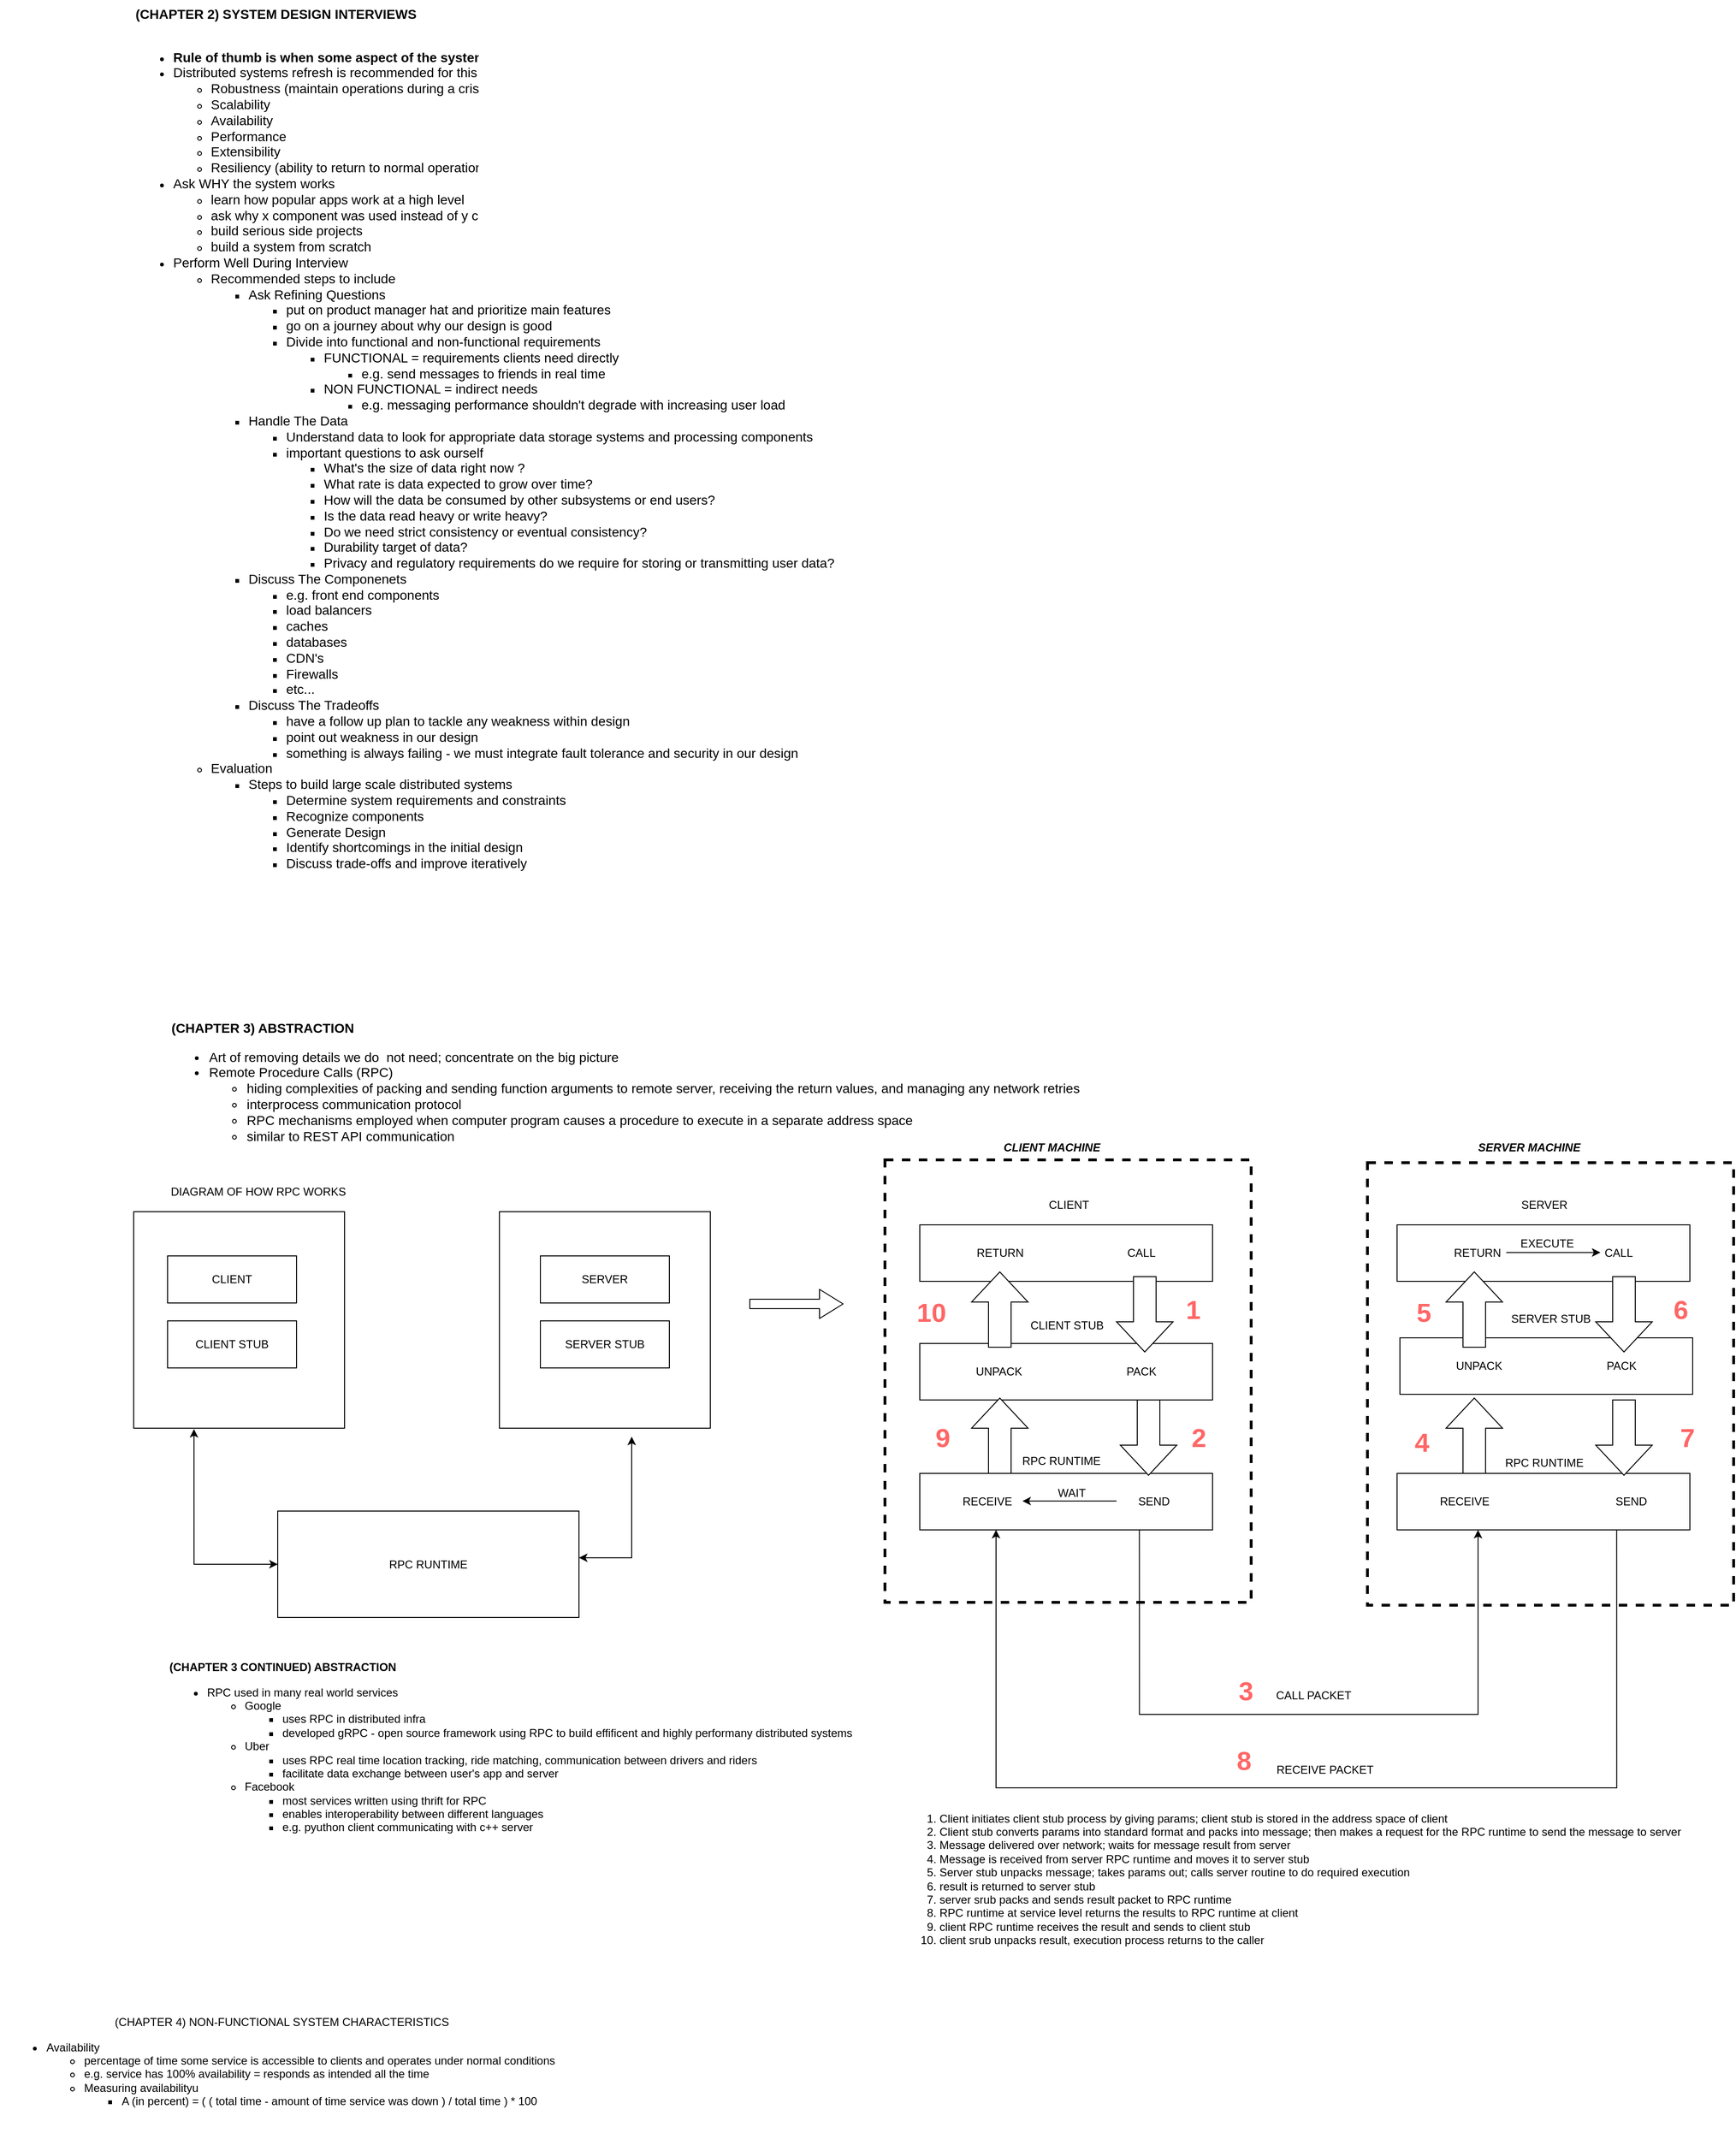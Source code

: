 <mxfile version="24.4.6" type="device">
  <diagram name="Page-1" id="mqSlGxhzuqs3_dw6EDk-">
    <mxGraphModel dx="3161" dy="2167" grid="0" gridSize="10" guides="1" tooltips="1" connect="1" arrows="1" fold="1" page="1" pageScale="1" pageWidth="850" pageHeight="1100" math="0" shadow="0">
      <root>
        <mxCell id="0" />
        <mxCell id="1" parent="0" />
        <mxCell id="9GiX7k3YX_MBMq_r-eMD-21" value="" style="whiteSpace=wrap;html=1;dashed=1;strokeWidth=3;" vertex="1" parent="1">
          <mxGeometry x="490.5" y="158" width="389" height="470" as="geometry" />
        </mxCell>
        <mxCell id="9GiX7k3YX_MBMq_r-eMD-20" value="" style="whiteSpace=wrap;html=1;dashed=1;strokeWidth=3;" vertex="1" parent="1">
          <mxGeometry x="-22" y="155" width="389" height="470" as="geometry" />
        </mxCell>
        <mxCell id="9GiX7k3YX_MBMq_r-eMD-9" value="" style="whiteSpace=wrap;html=1;" vertex="1" parent="1">
          <mxGeometry x="-431.5" y="210" width="224" height="230" as="geometry" />
        </mxCell>
        <mxCell id="9GiX7k3YX_MBMq_r-eMD-8" value="" style="whiteSpace=wrap;html=1;" vertex="1" parent="1">
          <mxGeometry x="-820" y="210" width="224" height="230" as="geometry" />
        </mxCell>
        <mxCell id="sw1e_gQs27e_M16vDIyy-1" value="&lt;span style=&quot;font-size: 14px;&quot;&gt;&lt;b&gt;(CHAPTER 2) SYSTEM DESIGN INTERVIEWS&amp;nbsp;&lt;/b&gt;&lt;/span&gt;&lt;div&gt;&lt;span style=&quot;font-size: 14px;&quot;&gt;&lt;b&gt;&lt;br&gt;&lt;/b&gt;&lt;/span&gt;&lt;/div&gt;&lt;div&gt;&lt;ul&gt;&lt;li&gt;&lt;span style=&quot;font-size: 14px;&quot;&gt;&lt;b&gt;Rule of thumb is when some aspect of the system increases by a factor of 10 or more, the same design might not hold and might require change&amp;nbsp;&lt;/b&gt;&lt;/span&gt;&lt;/li&gt;&lt;li&gt;&lt;span style=&quot;font-size: 14px;&quot;&gt;Distributed systems refresh is recommended for this course&amp;nbsp;&lt;/span&gt;&lt;/li&gt;&lt;ul&gt;&lt;li&gt;&lt;span style=&quot;font-size: 14px;&quot;&gt;Robustness (maintain operations during a crisis)&lt;/span&gt;&lt;/li&gt;&lt;li&gt;&lt;span style=&quot;font-size: 14px;&quot;&gt;Scalability&lt;/span&gt;&lt;/li&gt;&lt;li&gt;&lt;span style=&quot;font-size: 14px;&quot;&gt;Availability&lt;/span&gt;&lt;/li&gt;&lt;li&gt;&lt;span style=&quot;font-size: 14px;&quot;&gt;Performance&amp;nbsp;&lt;/span&gt;&lt;/li&gt;&lt;li&gt;&lt;span style=&quot;font-size: 14px;&quot;&gt;Extensibility&lt;/span&gt;&lt;/li&gt;&lt;li&gt;&lt;span style=&quot;font-size: 14px;&quot;&gt;Resiliency (ability to return to normal operations over an acceptable period of time post disruption&lt;/span&gt;&lt;/li&gt;&lt;/ul&gt;&lt;li&gt;&lt;span style=&quot;font-size: 14px;&quot;&gt;Ask WHY the system works&amp;nbsp;&lt;/span&gt;&lt;/li&gt;&lt;ul&gt;&lt;li&gt;&lt;span style=&quot;font-size: 14px;&quot;&gt;learn how popular apps work at a high level&amp;nbsp;&lt;/span&gt;&lt;/li&gt;&lt;li&gt;&lt;span style=&quot;font-size: 14px;&quot;&gt;ask why x component was used instead of y component&amp;nbsp;&lt;/span&gt;&lt;/li&gt;&lt;li&gt;&lt;span style=&quot;font-size: 14px;&quot;&gt;build serious side projects&lt;/span&gt;&lt;/li&gt;&lt;li&gt;&lt;span style=&quot;font-size: 14px;&quot;&gt;build a system from scratch&amp;nbsp;&lt;/span&gt;&lt;/li&gt;&lt;/ul&gt;&lt;li&gt;&lt;span style=&quot;font-size: 14px;&quot;&gt;Perform Well During Interview&amp;nbsp;&lt;/span&gt;&lt;/li&gt;&lt;ul&gt;&lt;li&gt;&lt;span style=&quot;font-size: 14px;&quot;&gt;Recommended steps to include&amp;nbsp;&lt;/span&gt;&lt;/li&gt;&lt;ul&gt;&lt;li&gt;&lt;span style=&quot;font-size: 14px;&quot;&gt;Ask Refining Questions&amp;nbsp;&lt;/span&gt;&lt;/li&gt;&lt;ul&gt;&lt;li&gt;&lt;span style=&quot;font-size: 14px;&quot;&gt;put on product manager hat and prioritize main features&amp;nbsp;&lt;/span&gt;&lt;/li&gt;&lt;li&gt;&lt;span style=&quot;font-size: 14px;&quot;&gt;go on a journey about why our design is good&amp;nbsp;&lt;/span&gt;&lt;/li&gt;&lt;li&gt;&lt;span style=&quot;font-size: 14px;&quot;&gt;Divide into functional and non-functional requirements&amp;nbsp;&lt;/span&gt;&lt;/li&gt;&lt;ul&gt;&lt;li&gt;&lt;span style=&quot;font-size: 14px;&quot;&gt;FUNCTIONAL = requirements clients need directly&amp;nbsp;&lt;/span&gt;&lt;/li&gt;&lt;ul&gt;&lt;li&gt;&lt;span style=&quot;font-size: 14px;&quot;&gt;e.g. send messages to friends in real time&lt;/span&gt;&lt;/li&gt;&lt;/ul&gt;&lt;li&gt;&lt;span style=&quot;font-size: 14px;&quot;&gt;NON FUNCTIONAL = indirect needs&amp;nbsp;&lt;/span&gt;&lt;/li&gt;&lt;ul&gt;&lt;li&gt;&lt;span style=&quot;font-size: 14px;&quot;&gt;e.g. messaging performance shouldn&#39;t degrade with increasing user load&amp;nbsp;&lt;/span&gt;&lt;/li&gt;&lt;/ul&gt;&lt;/ul&gt;&lt;/ul&gt;&lt;li&gt;&lt;span style=&quot;font-size: 14px;&quot;&gt;Handle The Data&amp;nbsp;&lt;/span&gt;&lt;/li&gt;&lt;ul&gt;&lt;li&gt;&lt;span style=&quot;font-size: 14px;&quot;&gt;Understand data to look for appropriate data storage systems and processing components&amp;nbsp;&lt;/span&gt;&lt;/li&gt;&lt;li&gt;&lt;span style=&quot;font-size: 14px;&quot;&gt;important questions to ask ourself&amp;nbsp;&lt;/span&gt;&lt;/li&gt;&lt;ul&gt;&lt;li&gt;&lt;span style=&quot;font-size: 14px;&quot;&gt;What&#39;s the size of data right now ?&lt;/span&gt;&lt;/li&gt;&lt;li&gt;&lt;span style=&quot;font-size: 14px;&quot;&gt;What rate is data expected to grow over time?&lt;/span&gt;&lt;/li&gt;&lt;li&gt;&lt;span style=&quot;font-size: 14px;&quot;&gt;How will the data be consumed by other subsystems or end users?&lt;/span&gt;&lt;/li&gt;&lt;li&gt;&lt;span style=&quot;font-size: 14px;&quot;&gt;Is the data read heavy or write heavy?&lt;/span&gt;&lt;/li&gt;&lt;li&gt;&lt;span style=&quot;font-size: 14px;&quot;&gt;Do we need strict consistency or eventual consistency?&lt;/span&gt;&lt;/li&gt;&lt;li&gt;&lt;span style=&quot;font-size: 14px;&quot;&gt;Durability target of data?&lt;/span&gt;&lt;/li&gt;&lt;li&gt;&lt;span style=&quot;font-size: 14px;&quot;&gt;Privacy and regulatory requirements do we require for storing or transmitting user data?&lt;/span&gt;&lt;/li&gt;&lt;/ul&gt;&lt;/ul&gt;&lt;li&gt;&lt;span style=&quot;font-size: 14px;&quot;&gt;Discuss The Componenets&lt;/span&gt;&lt;/li&gt;&lt;ul&gt;&lt;li&gt;&lt;span style=&quot;font-size: 14px;&quot;&gt;e.g. front end components&lt;/span&gt;&lt;/li&gt;&lt;li&gt;&lt;span style=&quot;font-size: 14px;&quot;&gt;load balancers&lt;/span&gt;&lt;/li&gt;&lt;li&gt;&lt;span style=&quot;font-size: 14px;&quot;&gt;caches&lt;/span&gt;&lt;/li&gt;&lt;li&gt;&lt;span style=&quot;font-size: 14px;&quot;&gt;databases&lt;/span&gt;&lt;/li&gt;&lt;li&gt;&lt;span style=&quot;font-size: 14px;&quot;&gt;CDN&#39;s&lt;/span&gt;&lt;/li&gt;&lt;li&gt;&lt;span style=&quot;font-size: 14px;&quot;&gt;Firewalls&lt;/span&gt;&lt;/li&gt;&lt;li&gt;&lt;span style=&quot;font-size: 14px;&quot;&gt;etc...&lt;/span&gt;&lt;/li&gt;&lt;/ul&gt;&lt;li&gt;&lt;span style=&quot;font-size: 14px;&quot;&gt;Discuss The Tradeoffs&lt;/span&gt;&lt;/li&gt;&lt;ul&gt;&lt;li&gt;&lt;span style=&quot;font-size: 14px;&quot;&gt;have a follow up plan to tackle any weakness within design&amp;nbsp;&lt;/span&gt;&lt;/li&gt;&lt;li&gt;&lt;span style=&quot;font-size: 14px;&quot;&gt;point out weakness in our design&amp;nbsp;&lt;/span&gt;&lt;/li&gt;&lt;li&gt;&lt;span style=&quot;font-size: 14px;&quot;&gt;something is always failing - we must integrate fault tolerance and security in our design&lt;/span&gt;&lt;/li&gt;&lt;/ul&gt;&lt;/ul&gt;&lt;li&gt;&lt;span style=&quot;font-size: 14px;&quot;&gt;Evaluation&lt;/span&gt;&lt;/li&gt;&lt;ul&gt;&lt;li&gt;&lt;span style=&quot;font-size: 14px;&quot;&gt;Steps to build large scale distributed systems&amp;nbsp;&lt;/span&gt;&lt;/li&gt;&lt;ul&gt;&lt;li&gt;&lt;span style=&quot;font-size: 14px;&quot;&gt;Determine system requirements and constraints&amp;nbsp;&lt;/span&gt;&lt;/li&gt;&lt;li&gt;&lt;span style=&quot;font-size: 14px;&quot;&gt;Recognize components&amp;nbsp;&lt;/span&gt;&lt;/li&gt;&lt;li&gt;&lt;span style=&quot;font-size: 14px;&quot;&gt;Generate Design&amp;nbsp;&lt;/span&gt;&lt;/li&gt;&lt;li&gt;&lt;span style=&quot;font-size: 14px;&quot;&gt;Identify shortcomings in the initial design&amp;nbsp;&lt;/span&gt;&lt;/li&gt;&lt;li&gt;&lt;span style=&quot;font-size: 14px;&quot;&gt;Discuss trade-offs and improve iteratively&lt;/span&gt;&lt;/li&gt;&lt;/ul&gt;&lt;/ul&gt;&lt;/ul&gt;&lt;/ul&gt;&lt;/div&gt;" style="text;whiteSpace=wrap;html=1;" parent="1" vertex="1">
          <mxGeometry x="-820" y="-1077" width="1030" height="991" as="geometry" />
        </mxCell>
        <mxCell id="sw1e_gQs27e_M16vDIyy-2" value="&lt;div style=&quot;text-align: left; font-size: 14px;&quot;&gt;&lt;b style=&quot;background-color: initial;&quot;&gt;&lt;font style=&quot;font-size: 14px;&quot;&gt;(CHAPTER 3) ABSTRACTION&amp;nbsp;&lt;/font&gt;&lt;/b&gt;&lt;/div&gt;&lt;div style=&quot;font-size: 14px;&quot;&gt;&lt;ul style=&quot;&quot;&gt;&lt;li style=&quot;text-align: left;&quot;&gt;Art of removing details we do&amp;nbsp; not need; concentrate on the big picture&lt;/li&gt;&lt;li style=&quot;text-align: left;&quot;&gt;Remote Procedure Calls (RPC)&lt;/li&gt;&lt;ul&gt;&lt;li style=&quot;text-align: left;&quot;&gt;hiding complexities of packing and sending function arguments to remote server, receiving the return values, and managing any network retries&amp;nbsp;&lt;/li&gt;&lt;li style=&quot;text-align: left;&quot;&gt;interprocess communication protocol&amp;nbsp;&lt;/li&gt;&lt;li style=&quot;text-align: left;&quot;&gt;RPC mechanisms employed when computer program causes a procedure to execute in a separate address space&amp;nbsp;&lt;/li&gt;&lt;li style=&quot;text-align: left;&quot;&gt;similar to REST API communication&amp;nbsp;&lt;/li&gt;&lt;/ul&gt;&lt;/ul&gt;&lt;/div&gt;" style="text;html=1;align=center;verticalAlign=middle;resizable=0;points=[];autosize=1;strokeColor=none;fillColor=none;" parent="1" vertex="1">
          <mxGeometry x="-790" width="987" height="158" as="geometry" />
        </mxCell>
        <mxCell id="9GiX7k3YX_MBMq_r-eMD-2" value="DIAGRAM OF HOW RPC WORKS" style="text;html=1;align=center;verticalAlign=middle;resizable=0;points=[];autosize=1;strokeColor=none;fillColor=none;" vertex="1" parent="1">
          <mxGeometry x="-790" y="176" width="204" height="26" as="geometry" />
        </mxCell>
        <mxCell id="9GiX7k3YX_MBMq_r-eMD-3" value="CLIENT" style="whiteSpace=wrap;html=1;" vertex="1" parent="1">
          <mxGeometry x="-784" y="257" width="137" height="50" as="geometry" />
        </mxCell>
        <mxCell id="9GiX7k3YX_MBMq_r-eMD-5" value="CLIENT STUB" style="whiteSpace=wrap;html=1;" vertex="1" parent="1">
          <mxGeometry x="-784" y="326" width="137" height="50" as="geometry" />
        </mxCell>
        <mxCell id="9GiX7k3YX_MBMq_r-eMD-6" value="SERVER" style="whiteSpace=wrap;html=1;" vertex="1" parent="1">
          <mxGeometry x="-388" y="257" width="137" height="50" as="geometry" />
        </mxCell>
        <mxCell id="9GiX7k3YX_MBMq_r-eMD-7" value="SERVER STUB" style="whiteSpace=wrap;html=1;" vertex="1" parent="1">
          <mxGeometry x="-388" y="326" width="137" height="50" as="geometry" />
        </mxCell>
        <mxCell id="9GiX7k3YX_MBMq_r-eMD-10" value="RPC RUNTIME" style="whiteSpace=wrap;html=1;" vertex="1" parent="1">
          <mxGeometry x="-667" y="528" width="320" height="113" as="geometry" />
        </mxCell>
        <mxCell id="9GiX7k3YX_MBMq_r-eMD-11" style="edgeStyle=orthogonalEdgeStyle;rounded=0;orthogonalLoop=1;jettySize=auto;html=1;entryX=0.286;entryY=1.004;entryDx=0;entryDy=0;entryPerimeter=0;startArrow=classic;startFill=1;" edge="1" parent="1" source="9GiX7k3YX_MBMq_r-eMD-10" target="9GiX7k3YX_MBMq_r-eMD-8">
          <mxGeometry relative="1" as="geometry">
            <Array as="points">
              <mxPoint x="-756" y="585" />
            </Array>
          </mxGeometry>
        </mxCell>
        <mxCell id="9GiX7k3YX_MBMq_r-eMD-12" style="edgeStyle=orthogonalEdgeStyle;rounded=0;orthogonalLoop=1;jettySize=auto;html=1;startArrow=classic;startFill=1;" edge="1" parent="1">
          <mxGeometry relative="1" as="geometry">
            <mxPoint x="-347" y="577.57" as="sourcePoint" />
            <mxPoint x="-291" y="449" as="targetPoint" />
            <Array as="points">
              <mxPoint x="-290.51" y="578" />
            </Array>
          </mxGeometry>
        </mxCell>
        <mxCell id="9GiX7k3YX_MBMq_r-eMD-13" value="" style="edgeStyle=none;orthogonalLoop=1;jettySize=auto;html=1;shape=flexArrow;rounded=1;startSize=8;endSize=8;" edge="1" parent="1">
          <mxGeometry width="100" relative="1" as="geometry">
            <mxPoint x="-166" y="308" as="sourcePoint" />
            <mxPoint x="-66" y="308" as="targetPoint" />
            <Array as="points" />
          </mxGeometry>
        </mxCell>
        <mxCell id="9GiX7k3YX_MBMq_r-eMD-14" value="RETURN&lt;span style=&quot;white-space: pre;&quot;&gt;&#x9;&lt;/span&gt;&lt;span style=&quot;white-space: pre;&quot;&gt;&#x9;&lt;/span&gt;&lt;span style=&quot;white-space: pre;&quot;&gt;&#x9;&lt;/span&gt;&lt;span style=&quot;white-space: pre;&quot;&gt;&#x9;&lt;/span&gt;&lt;span style=&quot;white-space: pre;&quot;&gt;&#x9;&lt;/span&gt;CALL" style="whiteSpace=wrap;html=1;" vertex="1" parent="1">
          <mxGeometry x="15" y="224" width="311" height="60" as="geometry" />
        </mxCell>
        <mxCell id="9GiX7k3YX_MBMq_r-eMD-15" value="UNPACK&lt;span style=&quot;white-space: pre;&quot;&gt;&#x9;&lt;/span&gt;&lt;span style=&quot;white-space: pre;&quot;&gt;&#x9;&lt;/span&gt;&lt;span style=&quot;white-space: pre;&quot;&gt;&#x9;&lt;/span&gt;&lt;span style=&quot;white-space: pre;&quot;&gt;&#x9;&lt;/span&gt;&lt;span style=&quot;white-space: pre;&quot;&gt;&#x9;&lt;/span&gt;PACK" style="whiteSpace=wrap;html=1;" vertex="1" parent="1">
          <mxGeometry x="15" y="350" width="311" height="60" as="geometry" />
        </mxCell>
        <mxCell id="9GiX7k3YX_MBMq_r-eMD-34" style="edgeStyle=orthogonalEdgeStyle;rounded=0;orthogonalLoop=1;jettySize=auto;html=1;exitX=0.75;exitY=1;exitDx=0;exitDy=0;" edge="1" parent="1" source="9GiX7k3YX_MBMq_r-eMD-16" target="9GiX7k3YX_MBMq_r-eMD-17">
          <mxGeometry relative="1" as="geometry">
            <Array as="points">
              <mxPoint x="248" y="744" />
              <mxPoint x="608" y="744" />
            </Array>
          </mxGeometry>
        </mxCell>
        <mxCell id="9GiX7k3YX_MBMq_r-eMD-16" value="RECEIVE&lt;span style=&quot;white-space: pre;&quot;&gt;&#x9;&lt;/span&gt;&lt;span style=&quot;white-space: pre;&quot;&gt;&#x9;&lt;/span&gt;&lt;span style=&quot;white-space: pre;&quot;&gt;&#x9;&lt;/span&gt;&lt;span style=&quot;white-space: pre;&quot;&gt;&#x9;&lt;/span&gt;&lt;span style=&quot;white-space: pre;&quot;&gt;&#x9;&lt;/span&gt;SEND" style="whiteSpace=wrap;html=1;" vertex="1" parent="1">
          <mxGeometry x="15" y="488" width="311" height="60" as="geometry" />
        </mxCell>
        <mxCell id="9GiX7k3YX_MBMq_r-eMD-36" style="edgeStyle=orthogonalEdgeStyle;rounded=0;orthogonalLoop=1;jettySize=auto;html=1;exitX=0.75;exitY=1;exitDx=0;exitDy=0;" edge="1" parent="1" source="9GiX7k3YX_MBMq_r-eMD-17" target="9GiX7k3YX_MBMq_r-eMD-16">
          <mxGeometry relative="1" as="geometry">
            <Array as="points">
              <mxPoint x="755" y="822" />
              <mxPoint x="96" y="822" />
            </Array>
          </mxGeometry>
        </mxCell>
        <mxCell id="9GiX7k3YX_MBMq_r-eMD-17" value="RECEIVE&lt;span style=&quot;white-space: pre;&quot;&gt;&#x9;&lt;/span&gt;&lt;span style=&quot;white-space: pre;&quot;&gt;&#x9;&lt;/span&gt;&lt;span style=&quot;white-space: pre;&quot;&gt;&#x9;&lt;/span&gt;&lt;span style=&quot;white-space: pre;&quot;&gt;&#x9;&lt;/span&gt;&lt;span style=&quot;white-space: pre;&quot;&gt;&#x9;&lt;/span&gt;SEND" style="whiteSpace=wrap;html=1;" vertex="1" parent="1">
          <mxGeometry x="522" y="488" width="311" height="60" as="geometry" />
        </mxCell>
        <mxCell id="9GiX7k3YX_MBMq_r-eMD-18" value="UNPACK&amp;nbsp;&lt;span style=&quot;white-space: pre;&quot;&gt;&#x9;&lt;/span&gt;&lt;span style=&quot;white-space: pre;&quot;&gt;&#x9;&lt;/span&gt;&lt;span style=&quot;white-space: pre;&quot;&gt;&#x9;&lt;span style=&quot;white-space: pre;&quot;&gt;&#x9;&lt;/span&gt;&lt;/span&gt;PACK" style="whiteSpace=wrap;html=1;" vertex="1" parent="1">
          <mxGeometry x="525" y="344" width="311" height="60" as="geometry" />
        </mxCell>
        <mxCell id="9GiX7k3YX_MBMq_r-eMD-19" value="RETURN&lt;span style=&quot;white-space: pre;&quot;&gt;&#x9;&lt;/span&gt;&lt;span style=&quot;white-space: pre;&quot;&gt;&#x9;&lt;/span&gt;&lt;span style=&quot;white-space: pre;&quot;&gt;&#x9;&lt;/span&gt;&lt;span style=&quot;white-space: pre;&quot;&gt;&#x9;&lt;/span&gt;&lt;span style=&quot;white-space: pre;&quot;&gt;&#x9;&lt;/span&gt;CALL" style="whiteSpace=wrap;html=1;" vertex="1" parent="1">
          <mxGeometry x="522" y="224" width="311" height="60" as="geometry" />
        </mxCell>
        <mxCell id="9GiX7k3YX_MBMq_r-eMD-22" value="" style="shape=singleArrow;whiteSpace=wrap;html=1;arrowWidth=0.4;arrowSize=0.4;direction=south;" vertex="1" parent="1">
          <mxGeometry x="228" y="410" width="60" height="80" as="geometry" />
        </mxCell>
        <mxCell id="9GiX7k3YX_MBMq_r-eMD-24" value="" style="shape=singleArrow;whiteSpace=wrap;html=1;arrowWidth=0.4;arrowSize=0.4;direction=south;" vertex="1" parent="1">
          <mxGeometry x="224" y="279" width="60" height="80" as="geometry" />
        </mxCell>
        <mxCell id="9GiX7k3YX_MBMq_r-eMD-25" value="" style="shape=singleArrow;whiteSpace=wrap;html=1;arrowWidth=0.4;arrowSize=0.4;direction=south;" vertex="1" parent="1">
          <mxGeometry x="733" y="279" width="60" height="80" as="geometry" />
        </mxCell>
        <mxCell id="9GiX7k3YX_MBMq_r-eMD-26" value="" style="shape=singleArrow;whiteSpace=wrap;html=1;arrowWidth=0.4;arrowSize=0.4;direction=south;" vertex="1" parent="1">
          <mxGeometry x="733" y="410" width="60" height="80" as="geometry" />
        </mxCell>
        <mxCell id="9GiX7k3YX_MBMq_r-eMD-27" value="" style="shape=singleArrow;whiteSpace=wrap;html=1;arrowWidth=0.4;arrowSize=0.4;direction=north;" vertex="1" parent="1">
          <mxGeometry x="70" y="408" width="60" height="80" as="geometry" />
        </mxCell>
        <mxCell id="9GiX7k3YX_MBMq_r-eMD-28" value="" style="shape=singleArrow;whiteSpace=wrap;html=1;arrowWidth=0.4;arrowSize=0.4;direction=north;" vertex="1" parent="1">
          <mxGeometry x="70" y="274" width="60" height="80" as="geometry" />
        </mxCell>
        <mxCell id="9GiX7k3YX_MBMq_r-eMD-29" value="" style="shape=singleArrow;whiteSpace=wrap;html=1;arrowWidth=0.4;arrowSize=0.4;direction=north;" vertex="1" parent="1">
          <mxGeometry x="574" y="408" width="60" height="80" as="geometry" />
        </mxCell>
        <mxCell id="9GiX7k3YX_MBMq_r-eMD-30" value="" style="shape=singleArrow;whiteSpace=wrap;html=1;arrowWidth=0.4;arrowSize=0.4;direction=north;" vertex="1" parent="1">
          <mxGeometry x="574" y="274" width="60" height="80" as="geometry" />
        </mxCell>
        <mxCell id="9GiX7k3YX_MBMq_r-eMD-35" value="CALL PACKET" style="text;html=1;align=center;verticalAlign=middle;resizable=0;points=[];autosize=1;strokeColor=none;fillColor=none;" vertex="1" parent="1">
          <mxGeometry x="384" y="711" width="98" height="26" as="geometry" />
        </mxCell>
        <mxCell id="9GiX7k3YX_MBMq_r-eMD-37" value="RECEIVE PACKET" style="text;html=1;align=center;verticalAlign=middle;resizable=0;points=[];autosize=1;strokeColor=none;fillColor=none;" vertex="1" parent="1">
          <mxGeometry x="384" y="790" width="121" height="26" as="geometry" />
        </mxCell>
        <mxCell id="9GiX7k3YX_MBMq_r-eMD-38" value="CLIENT" style="text;html=1;align=center;verticalAlign=middle;resizable=0;points=[];autosize=1;strokeColor=none;fillColor=none;" vertex="1" parent="1">
          <mxGeometry x="142" y="190" width="61" height="26" as="geometry" />
        </mxCell>
        <mxCell id="9GiX7k3YX_MBMq_r-eMD-40" value="SERVER" style="text;html=1;align=center;verticalAlign=middle;resizable=0;points=[];autosize=1;strokeColor=none;fillColor=none;" vertex="1" parent="1">
          <mxGeometry x="644" y="190" width="67" height="26" as="geometry" />
        </mxCell>
        <mxCell id="9GiX7k3YX_MBMq_r-eMD-41" value="&lt;b&gt;&lt;i&gt;CLIENT MACHINE&lt;/i&gt;&lt;/b&gt;" style="text;html=1;align=center;verticalAlign=middle;resizable=0;points=[];autosize=1;strokeColor=none;fillColor=none;" vertex="1" parent="1">
          <mxGeometry x="94" y="129" width="121" height="26" as="geometry" />
        </mxCell>
        <mxCell id="9GiX7k3YX_MBMq_r-eMD-42" value="&lt;b&gt;&lt;i&gt;SERVER MACHINE&lt;/i&gt;&lt;/b&gt;" style="text;html=1;align=center;verticalAlign=middle;resizable=0;points=[];autosize=1;strokeColor=none;fillColor=none;" vertex="1" parent="1">
          <mxGeometry x="599" y="129" width="126" height="26" as="geometry" />
        </mxCell>
        <mxCell id="9GiX7k3YX_MBMq_r-eMD-43" value="&lt;b&gt;&lt;font color=&quot;#ff6666&quot; style=&quot;font-size: 28px;&quot;&gt;2&lt;/font&gt;&lt;/b&gt;" style="text;html=1;align=center;verticalAlign=middle;resizable=0;points=[];autosize=1;strokeColor=none;fillColor=none;" vertex="1" parent="1">
          <mxGeometry x="294" y="427" width="34" height="46" as="geometry" />
        </mxCell>
        <mxCell id="9GiX7k3YX_MBMq_r-eMD-44" value="&lt;b&gt;&lt;font color=&quot;#ff6666&quot; style=&quot;font-size: 28px;&quot;&gt;1&lt;/font&gt;&lt;/b&gt;" style="text;html=1;align=center;verticalAlign=middle;resizable=0;points=[];autosize=1;strokeColor=none;fillColor=none;" vertex="1" parent="1">
          <mxGeometry x="288" y="291" width="34" height="46" as="geometry" />
        </mxCell>
        <mxCell id="9GiX7k3YX_MBMq_r-eMD-45" value="&lt;b&gt;&lt;font color=&quot;#ff6666&quot; style=&quot;font-size: 28px;&quot;&gt;4&lt;/font&gt;&lt;/b&gt;" style="text;html=1;align=center;verticalAlign=middle;resizable=0;points=[];autosize=1;strokeColor=none;fillColor=none;" vertex="1" parent="1">
          <mxGeometry x="531" y="432" width="34" height="46" as="geometry" />
        </mxCell>
        <mxCell id="9GiX7k3YX_MBMq_r-eMD-46" value="&lt;b&gt;&lt;font color=&quot;#ff6666&quot; style=&quot;font-size: 28px;&quot;&gt;3&lt;/font&gt;&lt;/b&gt;" style="text;html=1;align=center;verticalAlign=middle;resizable=0;points=[];autosize=1;strokeColor=none;fillColor=none;" vertex="1" parent="1">
          <mxGeometry x="344" y="696" width="34" height="46" as="geometry" />
        </mxCell>
        <mxCell id="9GiX7k3YX_MBMq_r-eMD-47" value="&lt;b&gt;&lt;font color=&quot;#ff6666&quot; style=&quot;font-size: 28px;&quot;&gt;7&lt;/font&gt;&lt;/b&gt;" style="text;html=1;align=center;verticalAlign=middle;resizable=0;points=[];autosize=1;strokeColor=none;fillColor=none;" vertex="1" parent="1">
          <mxGeometry x="813" y="427" width="34" height="46" as="geometry" />
        </mxCell>
        <mxCell id="9GiX7k3YX_MBMq_r-eMD-48" value="&lt;b&gt;&lt;font color=&quot;#ff6666&quot; style=&quot;font-size: 28px;&quot;&gt;6&lt;/font&gt;&lt;/b&gt;" style="text;html=1;align=center;verticalAlign=middle;resizable=0;points=[];autosize=1;strokeColor=none;fillColor=none;" vertex="1" parent="1">
          <mxGeometry x="806" y="291" width="34" height="46" as="geometry" />
        </mxCell>
        <mxCell id="9GiX7k3YX_MBMq_r-eMD-49" value="&lt;b&gt;&lt;font color=&quot;#ff6666&quot; style=&quot;font-size: 28px;&quot;&gt;5&lt;/font&gt;&lt;/b&gt;" style="text;html=1;align=center;verticalAlign=middle;resizable=0;points=[];autosize=1;strokeColor=none;fillColor=none;" vertex="1" parent="1">
          <mxGeometry x="533" y="294" width="34" height="46" as="geometry" />
        </mxCell>
        <mxCell id="9GiX7k3YX_MBMq_r-eMD-50" value="&lt;b&gt;&lt;font color=&quot;#ff6666&quot; style=&quot;font-size: 28px;&quot;&gt;9&lt;/font&gt;&lt;/b&gt;" style="text;html=1;align=center;verticalAlign=middle;resizable=0;points=[];autosize=1;strokeColor=none;fillColor=none;" vertex="1" parent="1">
          <mxGeometry x="22" y="427" width="34" height="46" as="geometry" />
        </mxCell>
        <mxCell id="9GiX7k3YX_MBMq_r-eMD-51" value="&lt;b&gt;&lt;font color=&quot;#ff6666&quot; style=&quot;font-size: 28px;&quot;&gt;8&lt;/font&gt;&lt;/b&gt;" style="text;html=1;align=center;verticalAlign=middle;resizable=0;points=[];autosize=1;strokeColor=none;fillColor=none;" vertex="1" parent="1">
          <mxGeometry x="342" y="770" width="34" height="46" as="geometry" />
        </mxCell>
        <mxCell id="9GiX7k3YX_MBMq_r-eMD-52" value="&lt;b&gt;&lt;font color=&quot;#ff6666&quot; style=&quot;font-size: 28px;&quot;&gt;10&lt;/font&gt;&lt;/b&gt;" style="text;html=1;align=center;verticalAlign=middle;resizable=0;points=[];autosize=1;strokeColor=none;fillColor=none;" vertex="1" parent="1">
          <mxGeometry x="2" y="294" width="49" height="46" as="geometry" />
        </mxCell>
        <mxCell id="9GiX7k3YX_MBMq_r-eMD-54" value="&lt;ol&gt;&lt;li&gt;Client initiates client stub process by giving params; client stub is stored in the address space of client&amp;nbsp;&lt;/li&gt;&lt;li&gt;Client stub converts params into standard format and packs into message; then makes a request for the RPC runtime to send the message to server&lt;/li&gt;&lt;li&gt;Message delivered over network; waits for message result from server&lt;/li&gt;&lt;li&gt;Message is received from server RPC runtime and moves it to server stub&lt;/li&gt;&lt;li&gt;Server stub unpacks message; takes params out; calls server routine to do required execution&lt;/li&gt;&lt;li&gt;result is returned to server stub&lt;/li&gt;&lt;li&gt;server srub packs and sends result packet to RPC runtime&amp;nbsp;&lt;/li&gt;&lt;li&gt;RPC runtime at service level returns the results to RPC runtime at client&amp;nbsp;&lt;/li&gt;&lt;li&gt;client RPC runtime receives the result and sends to client stub&amp;nbsp;&lt;/li&gt;&lt;li&gt;client srub unpacks result, execution process returns to the caller&lt;/li&gt;&lt;/ol&gt;" style="text;html=1;align=left;verticalAlign=middle;resizable=0;points=[];autosize=1;strokeColor=none;fillColor=none;" vertex="1" parent="1">
          <mxGeometry x="-6" y="829" width="846" height="180" as="geometry" />
        </mxCell>
        <mxCell id="9GiX7k3YX_MBMq_r-eMD-55" value="SERVER STUB" style="text;html=1;align=center;verticalAlign=middle;resizable=0;points=[];autosize=1;strokeColor=none;fillColor=none;" vertex="1" parent="1">
          <mxGeometry x="634" y="311" width="102" height="26" as="geometry" />
        </mxCell>
        <mxCell id="9GiX7k3YX_MBMq_r-eMD-56" value="RPC RUNTIME" style="text;html=1;align=center;verticalAlign=middle;resizable=0;points=[];autosize=1;strokeColor=none;fillColor=none;" vertex="1" parent="1">
          <mxGeometry x="114" y="462" width="101" height="26" as="geometry" />
        </mxCell>
        <mxCell id="9GiX7k3YX_MBMq_r-eMD-57" value="CLIENT STUB" style="text;html=1;align=center;verticalAlign=middle;resizable=0;points=[];autosize=1;strokeColor=none;fillColor=none;" vertex="1" parent="1">
          <mxGeometry x="122.5" y="318" width="96" height="26" as="geometry" />
        </mxCell>
        <mxCell id="9GiX7k3YX_MBMq_r-eMD-58" value="RPC RUNTIME" style="text;html=1;align=center;verticalAlign=middle;resizable=0;points=[];autosize=1;strokeColor=none;fillColor=none;" vertex="1" parent="1">
          <mxGeometry x="627" y="464" width="101" height="26" as="geometry" />
        </mxCell>
        <mxCell id="9GiX7k3YX_MBMq_r-eMD-60" value="" style="edgeStyle=none;orthogonalLoop=1;jettySize=auto;html=1;rounded=0;" edge="1" parent="1">
          <mxGeometry width="100" relative="1" as="geometry">
            <mxPoint x="638" y="253.41" as="sourcePoint" />
            <mxPoint x="738" y="253.41" as="targetPoint" />
            <Array as="points" />
          </mxGeometry>
        </mxCell>
        <mxCell id="9GiX7k3YX_MBMq_r-eMD-61" value="" style="edgeStyle=none;orthogonalLoop=1;jettySize=auto;html=1;rounded=0;" edge="1" parent="1">
          <mxGeometry width="100" relative="1" as="geometry">
            <mxPoint x="224" y="517.41" as="sourcePoint" />
            <mxPoint x="124" y="517.41" as="targetPoint" />
            <Array as="points" />
          </mxGeometry>
        </mxCell>
        <mxCell id="9GiX7k3YX_MBMq_r-eMD-62" value="WAIT" style="text;html=1;align=center;verticalAlign=middle;resizable=0;points=[];autosize=1;strokeColor=none;fillColor=none;" vertex="1" parent="1">
          <mxGeometry x="152" y="496" width="48" height="26" as="geometry" />
        </mxCell>
        <mxCell id="9GiX7k3YX_MBMq_r-eMD-63" value="EXECUTE" style="text;html=1;align=center;verticalAlign=middle;resizable=0;points=[];autosize=1;strokeColor=none;fillColor=none;" vertex="1" parent="1">
          <mxGeometry x="643" y="231" width="75" height="26" as="geometry" />
        </mxCell>
        <mxCell id="9GiX7k3YX_MBMq_r-eMD-64" value="&lt;b&gt;(CHAPTER 3 CONTINUED) ABSTRACTION&lt;/b&gt;&lt;div&gt;&lt;div style=&quot;&quot;&gt;&lt;ul&gt;&lt;li&gt;&lt;span style=&quot;background-color: initial;&quot;&gt;RPC used in many real world services&amp;nbsp;&lt;/span&gt;&lt;/li&gt;&lt;ul&gt;&lt;li&gt;Google&lt;/li&gt;&lt;ul&gt;&lt;li&gt;uses RPC in distributed infra&lt;/li&gt;&lt;li&gt;developed gRPC - open source framework using RPC to build effificent and highly performany distributed systems&lt;/li&gt;&lt;/ul&gt;&lt;li&gt;Uber&lt;/li&gt;&lt;ul&gt;&lt;li&gt;uses RPC real time location tracking, ride matching, communication between drivers and riders&amp;nbsp;&lt;/li&gt;&lt;li&gt;facilitate data exchange between user&#39;s app and server&lt;/li&gt;&lt;/ul&gt;&lt;li&gt;Facebook&lt;/li&gt;&lt;ul&gt;&lt;li&gt;most services written using thrift for RPC&lt;/li&gt;&lt;li&gt;enables interoperability between different languages&lt;/li&gt;&lt;li&gt;e.g. pyuthon client communicating with c++ server&lt;/li&gt;&lt;/ul&gt;&lt;/ul&gt;&lt;/ul&gt;&lt;/div&gt;&lt;/div&gt;" style="text;html=1;align=left;verticalAlign=middle;resizable=0;points=[];autosize=1;strokeColor=none;fillColor=none;" vertex="1" parent="1">
          <mxGeometry x="-784" y="680" width="744" height="209" as="geometry" />
        </mxCell>
        <mxCell id="9GiX7k3YX_MBMq_r-eMD-65" value="(CHAPTER 4) NON-FUNCTIONAL SYSTEM CHARACTERISTICS&lt;div&gt;&lt;div style=&quot;text-align: left;&quot;&gt;&lt;ul&gt;&lt;li&gt;Availability&lt;/li&gt;&lt;ul&gt;&lt;li&gt;percentage of time some service is accessible to clients and operates under normal conditions&lt;/li&gt;&lt;li&gt;e.g. service has 100% availability = responds as intended all the time&amp;nbsp;&lt;/li&gt;&lt;li&gt;Measuring availabilityu&lt;/li&gt;&lt;ul&gt;&lt;li&gt;A (in percent) = ( ( total time - amount of time service was down ) / total time ) * 100&amp;nbsp;&lt;/li&gt;&lt;/ul&gt;&lt;/ul&gt;&lt;/ul&gt;&lt;/div&gt;&lt;div&gt;&lt;br&gt;&lt;/div&gt;&lt;/div&gt;" style="text;html=1;align=center;verticalAlign=middle;resizable=0;points=[];autosize=1;strokeColor=none;fillColor=none;" vertex="1" parent="1">
          <mxGeometry x="-962" y="1057" width="598" height="137" as="geometry" />
        </mxCell>
      </root>
    </mxGraphModel>
  </diagram>
</mxfile>
